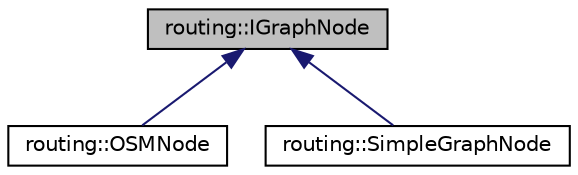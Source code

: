 digraph "routing::IGraphNode"
{
 // LATEX_PDF_SIZE
  edge [fontname="Helvetica",fontsize="10",labelfontname="Helvetica",labelfontsize="10"];
  node [fontname="Helvetica",fontsize="10",shape=record];
  Node1 [label="routing::IGraphNode",height=0.2,width=0.4,color="black", fillcolor="grey75", style="filled", fontcolor="black",tooltip=" "];
  Node1 -> Node2 [dir="back",color="midnightblue",fontsize="10",style="solid",fontname="Helvetica"];
  Node2 [label="routing::OSMNode",height=0.2,width=0.4,color="black", fillcolor="white", style="filled",URL="$classrouting_1_1OSMNode.html",tooltip=" "];
  Node1 -> Node3 [dir="back",color="midnightblue",fontsize="10",style="solid",fontname="Helvetica"];
  Node3 [label="routing::SimpleGraphNode",height=0.2,width=0.4,color="black", fillcolor="white", style="filled",URL="$classrouting_1_1SimpleGraphNode.html",tooltip=" "];
}
